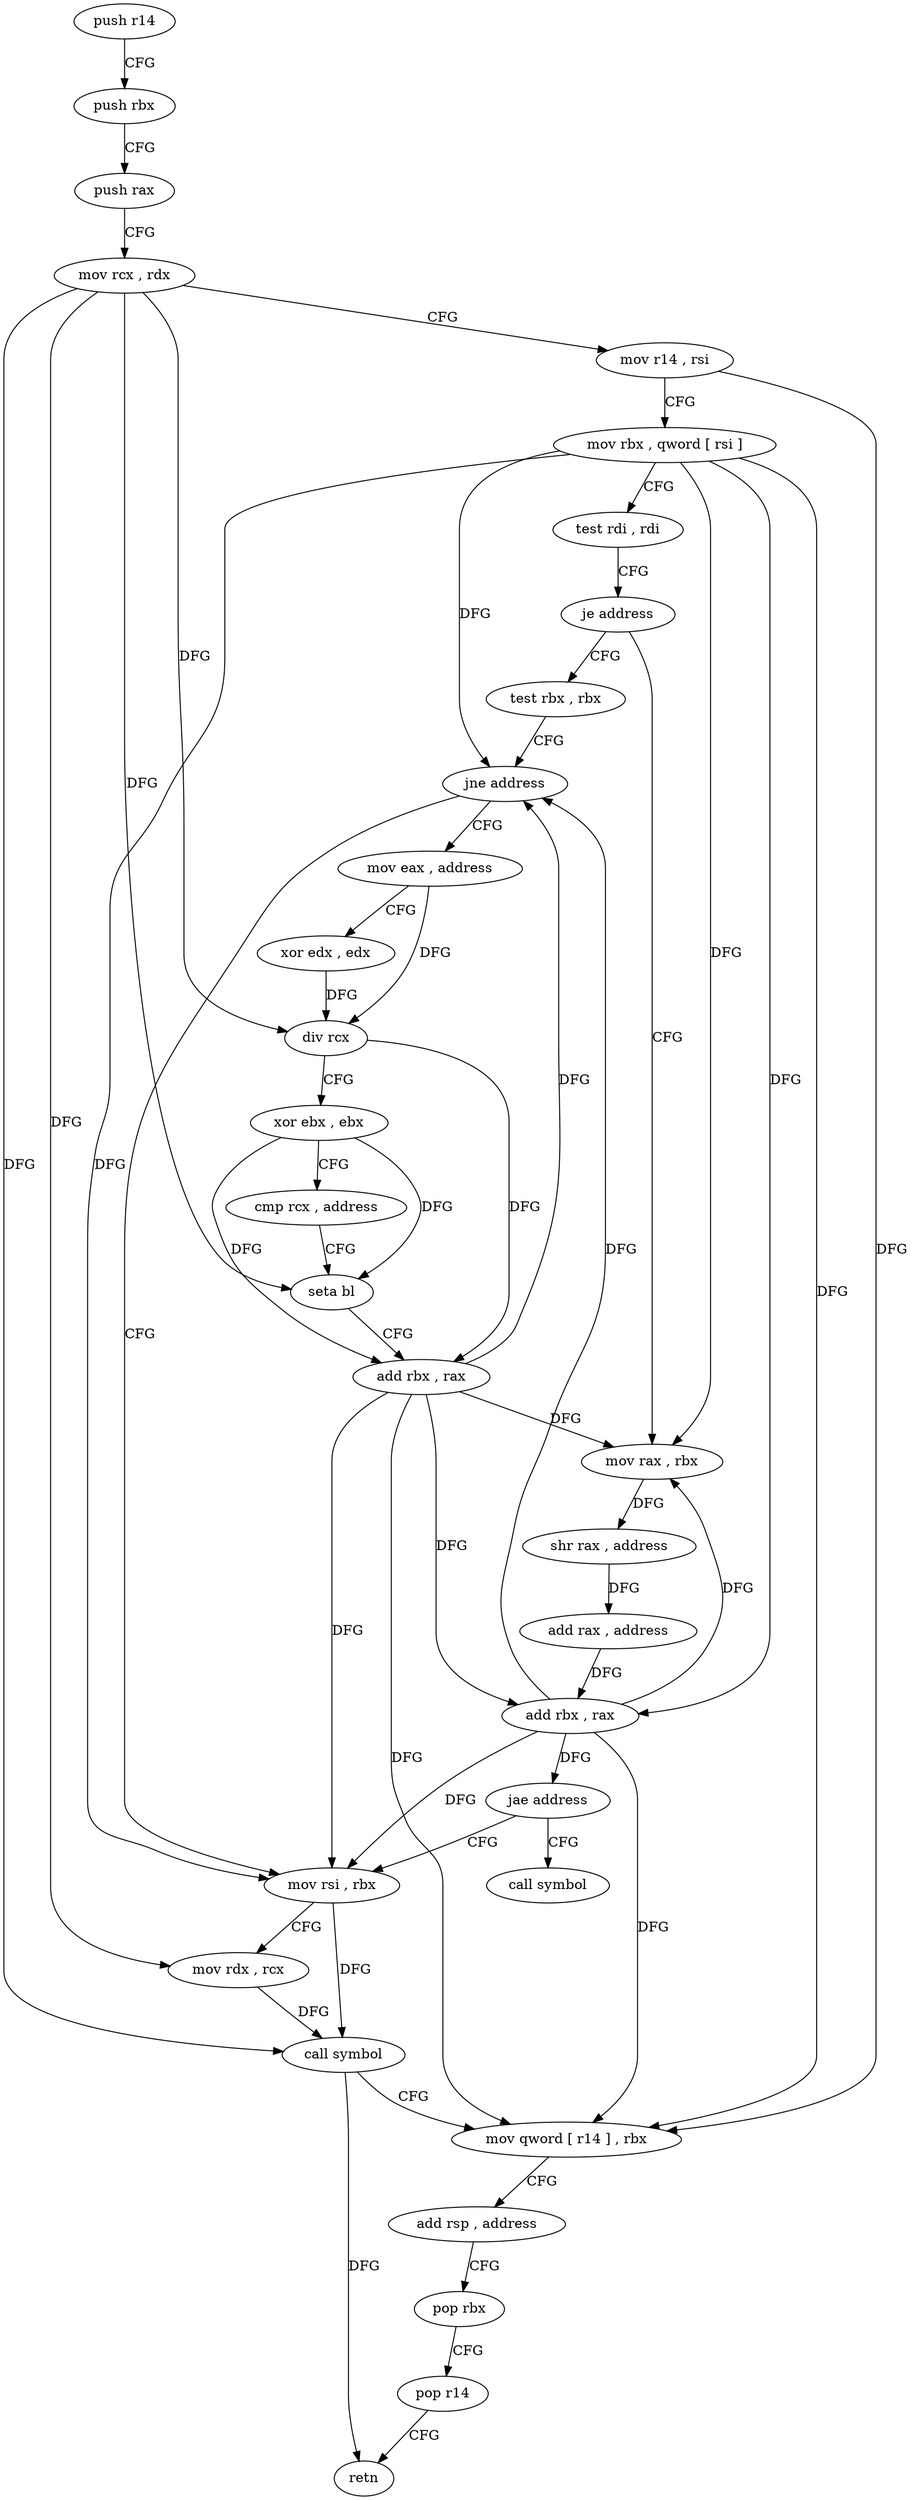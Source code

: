 digraph "func" {
"260432" [label = "push r14" ]
"260434" [label = "push rbx" ]
"260435" [label = "push rax" ]
"260436" [label = "mov rcx , rdx" ]
"260439" [label = "mov r14 , rsi" ]
"260442" [label = "mov rbx , qword [ rsi ]" ]
"260445" [label = "test rdi , rdi" ]
"260448" [label = "je address" ]
"260470" [label = "test rbx , rbx" ]
"260450" [label = "mov rax , rbx" ]
"260473" [label = "jne address" ]
"260500" [label = "mov rsi , rbx" ]
"260475" [label = "mov eax , address" ]
"260453" [label = "shr rax , address" ]
"260456" [label = "add rax , address" ]
"260460" [label = "add rbx , rax" ]
"260463" [label = "jae address" ]
"260465" [label = "call symbol" ]
"260503" [label = "mov rdx , rcx" ]
"260506" [label = "call symbol" ]
"260511" [label = "mov qword [ r14 ] , rbx" ]
"260514" [label = "add rsp , address" ]
"260518" [label = "pop rbx" ]
"260519" [label = "pop r14" ]
"260521" [label = "retn" ]
"260480" [label = "xor edx , edx" ]
"260482" [label = "div rcx" ]
"260485" [label = "xor ebx , ebx" ]
"260487" [label = "cmp rcx , address" ]
"260494" [label = "seta bl" ]
"260497" [label = "add rbx , rax" ]
"260432" -> "260434" [ label = "CFG" ]
"260434" -> "260435" [ label = "CFG" ]
"260435" -> "260436" [ label = "CFG" ]
"260436" -> "260439" [ label = "CFG" ]
"260436" -> "260503" [ label = "DFG" ]
"260436" -> "260506" [ label = "DFG" ]
"260436" -> "260482" [ label = "DFG" ]
"260436" -> "260494" [ label = "DFG" ]
"260439" -> "260442" [ label = "CFG" ]
"260439" -> "260511" [ label = "DFG" ]
"260442" -> "260445" [ label = "CFG" ]
"260442" -> "260473" [ label = "DFG" ]
"260442" -> "260450" [ label = "DFG" ]
"260442" -> "260460" [ label = "DFG" ]
"260442" -> "260500" [ label = "DFG" ]
"260442" -> "260511" [ label = "DFG" ]
"260445" -> "260448" [ label = "CFG" ]
"260448" -> "260470" [ label = "CFG" ]
"260448" -> "260450" [ label = "CFG" ]
"260470" -> "260473" [ label = "CFG" ]
"260450" -> "260453" [ label = "DFG" ]
"260473" -> "260500" [ label = "CFG" ]
"260473" -> "260475" [ label = "CFG" ]
"260500" -> "260503" [ label = "CFG" ]
"260500" -> "260506" [ label = "DFG" ]
"260475" -> "260480" [ label = "CFG" ]
"260475" -> "260482" [ label = "DFG" ]
"260453" -> "260456" [ label = "DFG" ]
"260456" -> "260460" [ label = "DFG" ]
"260460" -> "260463" [ label = "DFG" ]
"260460" -> "260473" [ label = "DFG" ]
"260460" -> "260450" [ label = "DFG" ]
"260460" -> "260500" [ label = "DFG" ]
"260460" -> "260511" [ label = "DFG" ]
"260463" -> "260500" [ label = "CFG" ]
"260463" -> "260465" [ label = "CFG" ]
"260503" -> "260506" [ label = "DFG" ]
"260506" -> "260511" [ label = "CFG" ]
"260506" -> "260521" [ label = "DFG" ]
"260511" -> "260514" [ label = "CFG" ]
"260514" -> "260518" [ label = "CFG" ]
"260518" -> "260519" [ label = "CFG" ]
"260519" -> "260521" [ label = "CFG" ]
"260480" -> "260482" [ label = "DFG" ]
"260482" -> "260485" [ label = "CFG" ]
"260482" -> "260497" [ label = "DFG" ]
"260485" -> "260487" [ label = "CFG" ]
"260485" -> "260494" [ label = "DFG" ]
"260485" -> "260497" [ label = "DFG" ]
"260487" -> "260494" [ label = "CFG" ]
"260494" -> "260497" [ label = "CFG" ]
"260497" -> "260500" [ label = "DFG" ]
"260497" -> "260473" [ label = "DFG" ]
"260497" -> "260450" [ label = "DFG" ]
"260497" -> "260460" [ label = "DFG" ]
"260497" -> "260511" [ label = "DFG" ]
}
